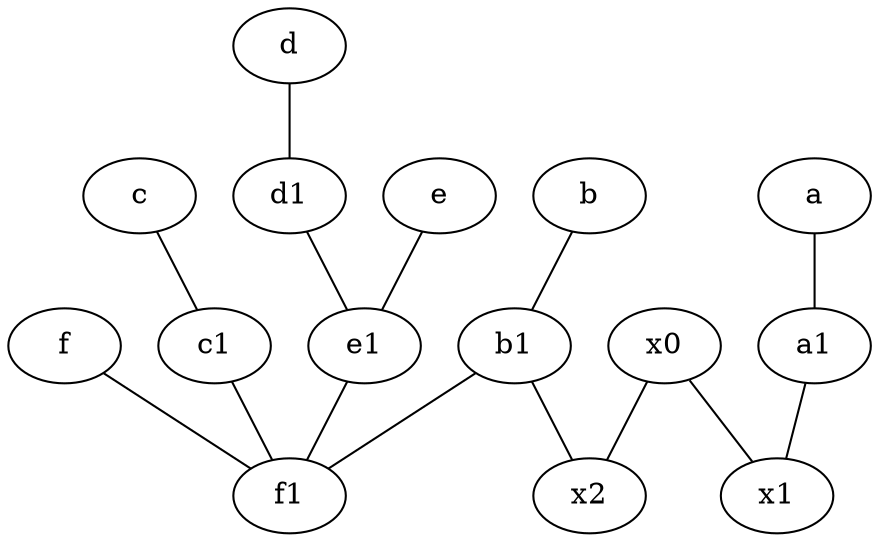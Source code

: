 graph {
	node [labelfontsize=50]
	f [labelfontsize=50 pos="3,9!"]
	f1 [labelfontsize=50 pos="3,8!"]
	d1 [labelfontsize=50 pos="3,5!"]
	a1 [labelfontsize=50 pos="8,3!"]
	c1 [labelfontsize=50 pos="4.5,3!"]
	x1 [labelfontsize=50]
	e1 [labelfontsize=50 pos="7,7!"]
	b1 [labelfontsize=50 pos="9,4!"]
	x0 [labelfontsize=50]
	x2 [labelfontsize=50]
	b1 -- x2
	c -- c1
	x0 -- x2
	b1 -- f1
	e1 -- f1
	c1 -- f1
	x0 -- x1
	e -- e1
	f -- f1
	d1 -- e1
	a -- a1
	d -- d1
	a1 -- x1
	b -- b1
}
